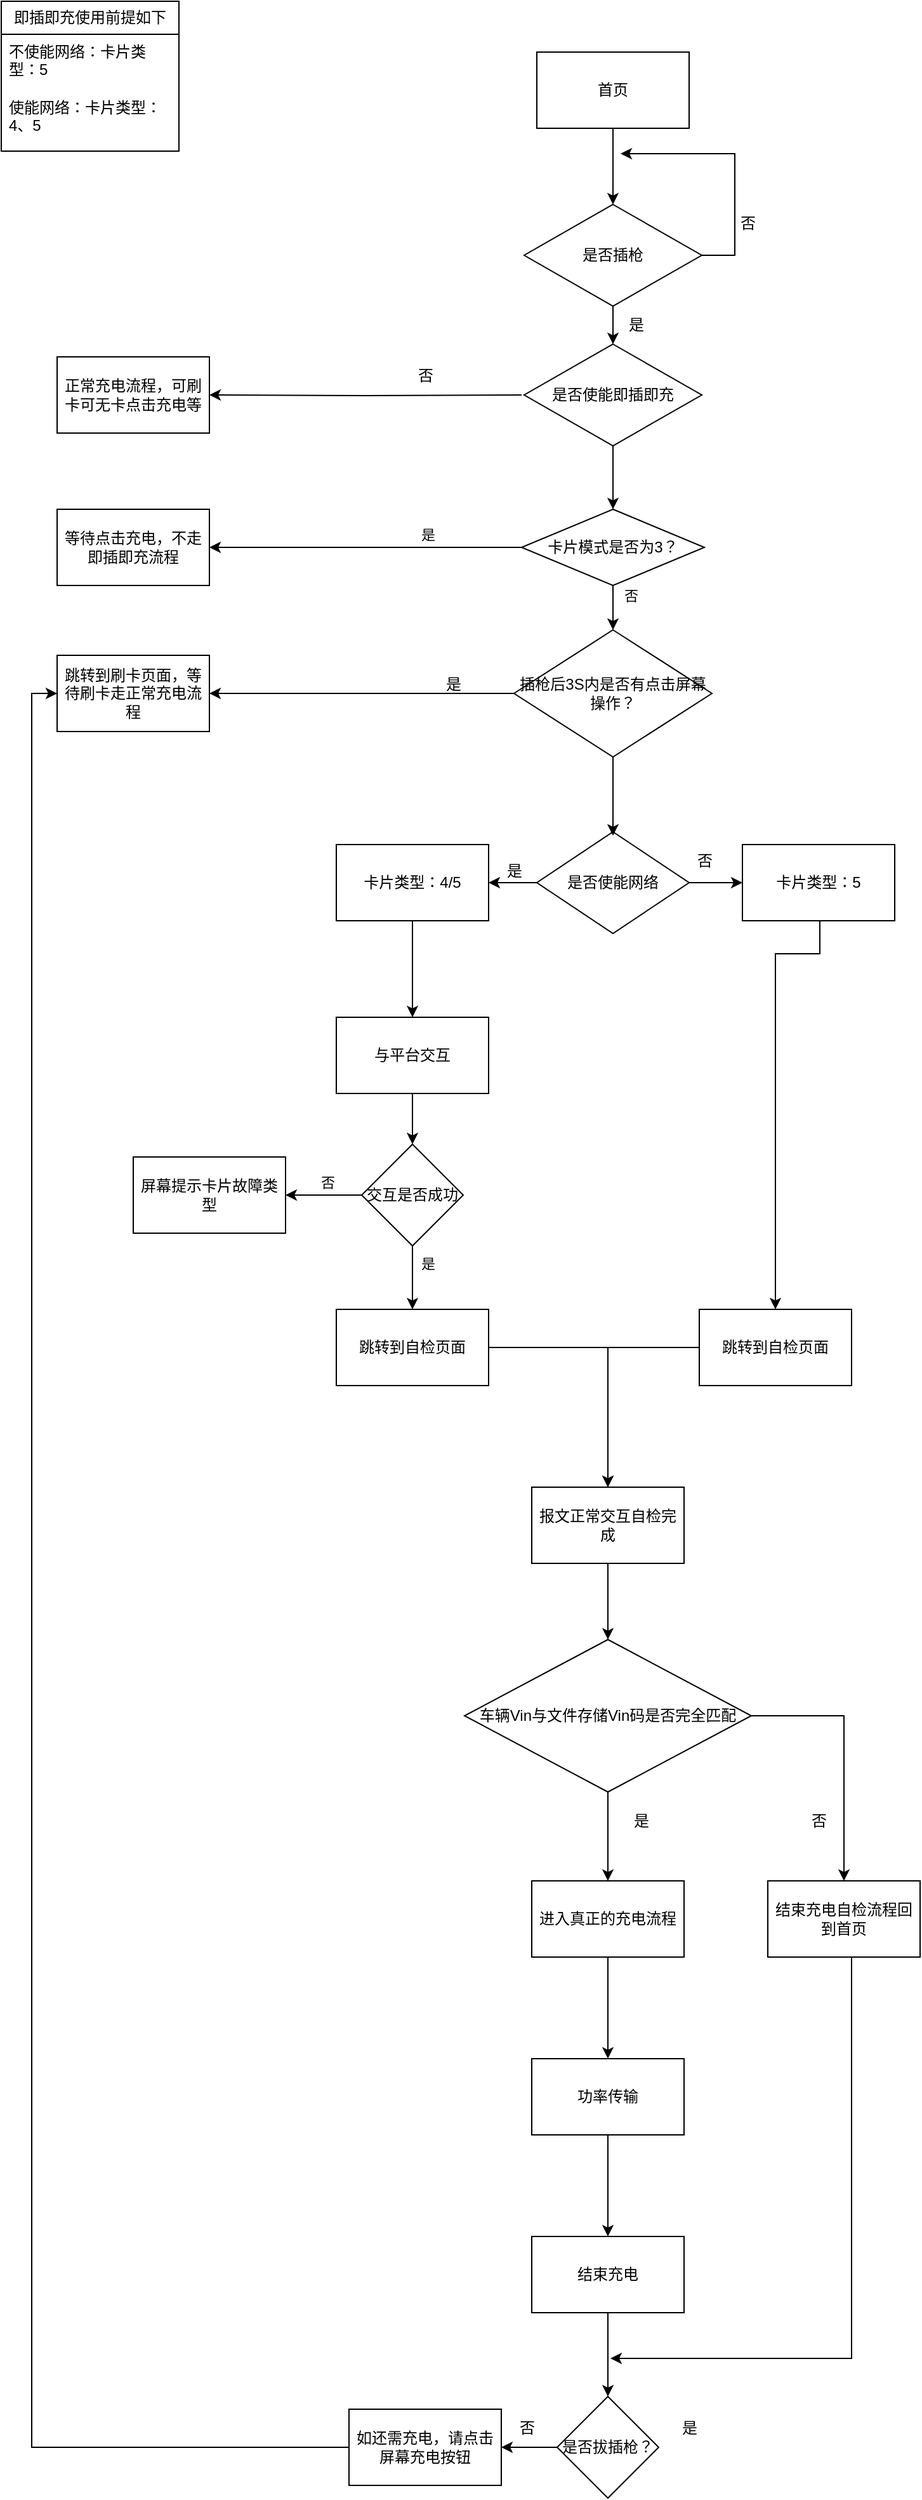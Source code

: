<mxfile version="26.1.0">
  <diagram name="第 1 页" id="9cIVjtcakUyVUGA3XNN7">
    <mxGraphModel dx="1449" dy="686" grid="1" gridSize="10" guides="1" tooltips="1" connect="1" arrows="1" fold="1" page="1" pageScale="1" pageWidth="827" pageHeight="1169" math="0" shadow="0">
      <root>
        <mxCell id="0" />
        <mxCell id="1" parent="0" />
        <mxCell id="ppGhZPvesxdBHtW0obNA-3" value="即插即充使用前提如下" style="swimlane;fontStyle=0;childLayout=stackLayout;horizontal=1;startSize=26;fillColor=none;horizontalStack=0;resizeParent=1;resizeParentMax=0;resizeLast=0;collapsible=1;marginBottom=0;whiteSpace=wrap;html=1;" vertex="1" parent="1">
          <mxGeometry y="10" width="140" height="118" as="geometry" />
        </mxCell>
        <mxCell id="ppGhZPvesxdBHtW0obNA-4" value="不使能网络：卡片类型：5" style="text;strokeColor=none;fillColor=none;align=left;verticalAlign=top;spacingLeft=4;spacingRight=4;overflow=hidden;rotatable=0;points=[[0,0.5],[1,0.5]];portConstraint=eastwest;whiteSpace=wrap;html=1;" vertex="1" parent="ppGhZPvesxdBHtW0obNA-3">
          <mxGeometry y="26" width="140" height="44" as="geometry" />
        </mxCell>
        <mxCell id="ppGhZPvesxdBHtW0obNA-7" value="使能网络：卡片类型：4、5" style="text;strokeColor=none;fillColor=none;align=left;verticalAlign=top;spacingLeft=4;spacingRight=4;overflow=hidden;rotatable=0;points=[[0,0.5],[1,0.5]];portConstraint=eastwest;whiteSpace=wrap;html=1;" vertex="1" parent="ppGhZPvesxdBHtW0obNA-3">
          <mxGeometry y="70" width="140" height="48" as="geometry" />
        </mxCell>
        <mxCell id="ppGhZPvesxdBHtW0obNA-15" value="首页" style="rounded=0;whiteSpace=wrap;html=1;" vertex="1" parent="1">
          <mxGeometry x="422" y="50" width="120" height="60" as="geometry" />
        </mxCell>
        <mxCell id="ppGhZPvesxdBHtW0obNA-119" value="" style="edgeStyle=orthogonalEdgeStyle;rounded=0;orthogonalLoop=1;jettySize=auto;html=1;exitX=0.5;exitY=1;exitDx=0;exitDy=0;" edge="1" parent="1" source="ppGhZPvesxdBHtW0obNA-15" target="ppGhZPvesxdBHtW0obNA-118">
          <mxGeometry relative="1" as="geometry">
            <mxPoint x="482" y="210" as="sourcePoint" />
          </mxGeometry>
        </mxCell>
        <mxCell id="ppGhZPvesxdBHtW0obNA-29" value="" style="edgeStyle=orthogonalEdgeStyle;rounded=0;orthogonalLoop=1;jettySize=auto;html=1;" edge="1" parent="1" source="ppGhZPvesxdBHtW0obNA-22" target="ppGhZPvesxdBHtW0obNA-28">
          <mxGeometry relative="1" as="geometry" />
        </mxCell>
        <mxCell id="ppGhZPvesxdBHtW0obNA-31" value="" style="edgeStyle=orthogonalEdgeStyle;rounded=0;orthogonalLoop=1;jettySize=auto;html=1;" edge="1" parent="1" source="ppGhZPvesxdBHtW0obNA-22" target="ppGhZPvesxdBHtW0obNA-30">
          <mxGeometry relative="1" as="geometry" />
        </mxCell>
        <mxCell id="ppGhZPvesxdBHtW0obNA-22" value="是否使能网络" style="rhombus;whiteSpace=wrap;html=1;rounded=0;" vertex="1" parent="1">
          <mxGeometry x="422" y="664" width="120" height="80" as="geometry" />
        </mxCell>
        <mxCell id="ppGhZPvesxdBHtW0obNA-28" value="卡片类型：5" style="rounded=0;whiteSpace=wrap;html=1;" vertex="1" parent="1">
          <mxGeometry x="584" y="674" width="120" height="60" as="geometry" />
        </mxCell>
        <mxCell id="ppGhZPvesxdBHtW0obNA-37" value="" style="edgeStyle=orthogonalEdgeStyle;rounded=0;orthogonalLoop=1;jettySize=auto;html=1;entryX=0.5;entryY=0;entryDx=0;entryDy=0;" edge="1" parent="1" source="ppGhZPvesxdBHtW0obNA-30" target="ppGhZPvesxdBHtW0obNA-38">
          <mxGeometry relative="1" as="geometry">
            <mxPoint x="324" y="800" as="targetPoint" />
          </mxGeometry>
        </mxCell>
        <mxCell id="ppGhZPvesxdBHtW0obNA-30" value="卡片类型：4/5" style="whiteSpace=wrap;html=1;rounded=0;" vertex="1" parent="1">
          <mxGeometry x="264" y="674" width="120" height="60" as="geometry" />
        </mxCell>
        <mxCell id="ppGhZPvesxdBHtW0obNA-34" value="否" style="text;html=1;align=center;verticalAlign=middle;resizable=0;points=[];autosize=1;strokeColor=none;fillColor=none;" vertex="1" parent="1">
          <mxGeometry x="534" y="672" width="40" height="30" as="geometry" />
        </mxCell>
        <mxCell id="ppGhZPvesxdBHtW0obNA-35" value="是" style="text;html=1;align=center;verticalAlign=middle;resizable=0;points=[];autosize=1;strokeColor=none;fillColor=none;" vertex="1" parent="1">
          <mxGeometry x="384" y="680" width="40" height="30" as="geometry" />
        </mxCell>
        <mxCell id="ppGhZPvesxdBHtW0obNA-46" value="" style="edgeStyle=orthogonalEdgeStyle;rounded=0;orthogonalLoop=1;jettySize=auto;html=1;" edge="1" parent="1" source="ppGhZPvesxdBHtW0obNA-38" target="ppGhZPvesxdBHtW0obNA-45">
          <mxGeometry relative="1" as="geometry" />
        </mxCell>
        <mxCell id="ppGhZPvesxdBHtW0obNA-38" value="与平台交互" style="whiteSpace=wrap;html=1;rounded=0;" vertex="1" parent="1">
          <mxGeometry x="264" y="810" width="120" height="60" as="geometry" />
        </mxCell>
        <mxCell id="ppGhZPvesxdBHtW0obNA-48" value="" style="edgeStyle=orthogonalEdgeStyle;rounded=0;orthogonalLoop=1;jettySize=auto;html=1;" edge="1" parent="1" source="ppGhZPvesxdBHtW0obNA-45" target="ppGhZPvesxdBHtW0obNA-47">
          <mxGeometry relative="1" as="geometry" />
        </mxCell>
        <mxCell id="ppGhZPvesxdBHtW0obNA-127" value="是" style="edgeLabel;html=1;align=center;verticalAlign=middle;resizable=0;points=[];" vertex="1" connectable="0" parent="ppGhZPvesxdBHtW0obNA-48">
          <mxGeometry x="-0.44" y="3" relative="1" as="geometry">
            <mxPoint x="9" as="offset" />
          </mxGeometry>
        </mxCell>
        <mxCell id="ppGhZPvesxdBHtW0obNA-50" value="" style="edgeStyle=orthogonalEdgeStyle;rounded=0;orthogonalLoop=1;jettySize=auto;html=1;" edge="1" parent="1" source="ppGhZPvesxdBHtW0obNA-45" target="ppGhZPvesxdBHtW0obNA-49">
          <mxGeometry relative="1" as="geometry" />
        </mxCell>
        <mxCell id="ppGhZPvesxdBHtW0obNA-126" value="否" style="edgeLabel;html=1;align=center;verticalAlign=middle;resizable=0;points=[];" vertex="1" connectable="0" parent="ppGhZPvesxdBHtW0obNA-50">
          <mxGeometry x="-0.1" y="-3" relative="1" as="geometry">
            <mxPoint y="-7" as="offset" />
          </mxGeometry>
        </mxCell>
        <mxCell id="ppGhZPvesxdBHtW0obNA-45" value="交互是否成功" style="rhombus;whiteSpace=wrap;html=1;rounded=0;" vertex="1" parent="1">
          <mxGeometry x="284" y="910" width="80" height="80" as="geometry" />
        </mxCell>
        <mxCell id="ppGhZPvesxdBHtW0obNA-61" value="" style="edgeStyle=orthogonalEdgeStyle;rounded=0;orthogonalLoop=1;jettySize=auto;html=1;" edge="1" parent="1" source="ppGhZPvesxdBHtW0obNA-47" target="ppGhZPvesxdBHtW0obNA-60">
          <mxGeometry relative="1" as="geometry" />
        </mxCell>
        <mxCell id="ppGhZPvesxdBHtW0obNA-47" value="跳转到自检页面" style="whiteSpace=wrap;html=1;rounded=0;" vertex="1" parent="1">
          <mxGeometry x="264" y="1040" width="120" height="60" as="geometry" />
        </mxCell>
        <mxCell id="ppGhZPvesxdBHtW0obNA-49" value="屏幕提示卡片故障类型" style="whiteSpace=wrap;html=1;rounded=0;" vertex="1" parent="1">
          <mxGeometry x="104" y="920" width="120" height="60" as="geometry" />
        </mxCell>
        <mxCell id="ppGhZPvesxdBHtW0obNA-53" value="" style="edgeStyle=orthogonalEdgeStyle;rounded=0;orthogonalLoop=1;jettySize=auto;html=1;entryX=0.5;entryY=0;entryDx=0;entryDy=0;" edge="1" parent="1" target="ppGhZPvesxdBHtW0obNA-59">
          <mxGeometry relative="1" as="geometry">
            <mxPoint x="644" y="734" as="sourcePoint" />
            <mxPoint x="644" y="804" as="targetPoint" />
            <Array as="points">
              <mxPoint x="645" y="734" />
              <mxPoint x="645" y="760" />
              <mxPoint x="610" y="760" />
            </Array>
          </mxGeometry>
        </mxCell>
        <mxCell id="ppGhZPvesxdBHtW0obNA-58" value="&lt;br&gt;&lt;div&gt;&lt;br&gt;&lt;/div&gt;" style="text;html=1;align=center;verticalAlign=middle;resizable=0;points=[];autosize=1;strokeColor=none;fillColor=none;" vertex="1" parent="1">
          <mxGeometry x="518" y="799" width="20" height="40" as="geometry" />
        </mxCell>
        <mxCell id="ppGhZPvesxdBHtW0obNA-62" style="edgeStyle=orthogonalEdgeStyle;rounded=0;orthogonalLoop=1;jettySize=auto;html=1;entryX=0.5;entryY=0;entryDx=0;entryDy=0;" edge="1" parent="1" source="ppGhZPvesxdBHtW0obNA-59" target="ppGhZPvesxdBHtW0obNA-60">
          <mxGeometry relative="1" as="geometry" />
        </mxCell>
        <mxCell id="ppGhZPvesxdBHtW0obNA-59" value="跳转到自检页面" style="whiteSpace=wrap;html=1;rounded=0;" vertex="1" parent="1">
          <mxGeometry x="550" y="1040" width="120" height="60" as="geometry" />
        </mxCell>
        <mxCell id="ppGhZPvesxdBHtW0obNA-66" value="" style="edgeStyle=orthogonalEdgeStyle;rounded=0;orthogonalLoop=1;jettySize=auto;html=1;" edge="1" parent="1" source="ppGhZPvesxdBHtW0obNA-60" target="ppGhZPvesxdBHtW0obNA-65">
          <mxGeometry relative="1" as="geometry" />
        </mxCell>
        <mxCell id="ppGhZPvesxdBHtW0obNA-60" value="报文正常交互自检完成" style="rounded=0;whiteSpace=wrap;html=1;" vertex="1" parent="1">
          <mxGeometry x="418" y="1180" width="120" height="60" as="geometry" />
        </mxCell>
        <mxCell id="ppGhZPvesxdBHtW0obNA-68" value="" style="edgeStyle=orthogonalEdgeStyle;rounded=0;orthogonalLoop=1;jettySize=auto;html=1;" edge="1" parent="1" source="ppGhZPvesxdBHtW0obNA-65" target="ppGhZPvesxdBHtW0obNA-67">
          <mxGeometry relative="1" as="geometry" />
        </mxCell>
        <mxCell id="ppGhZPvesxdBHtW0obNA-70" value="" style="edgeStyle=orthogonalEdgeStyle;rounded=0;orthogonalLoop=1;jettySize=auto;html=1;" edge="1" parent="1" source="ppGhZPvesxdBHtW0obNA-65" target="ppGhZPvesxdBHtW0obNA-69">
          <mxGeometry relative="1" as="geometry" />
        </mxCell>
        <mxCell id="ppGhZPvesxdBHtW0obNA-65" value="车辆Vin与文件存储Vin码是否完全匹配" style="rhombus;whiteSpace=wrap;html=1;rounded=0;" vertex="1" parent="1">
          <mxGeometry x="365" y="1300" width="226" height="120" as="geometry" />
        </mxCell>
        <mxCell id="ppGhZPvesxdBHtW0obNA-78" value="" style="edgeStyle=orthogonalEdgeStyle;rounded=0;orthogonalLoop=1;jettySize=auto;html=1;" edge="1" parent="1" source="ppGhZPvesxdBHtW0obNA-67" target="ppGhZPvesxdBHtW0obNA-77">
          <mxGeometry relative="1" as="geometry" />
        </mxCell>
        <mxCell id="ppGhZPvesxdBHtW0obNA-67" value="进入真正的充电流程" style="whiteSpace=wrap;html=1;rounded=0;" vertex="1" parent="1">
          <mxGeometry x="418" y="1490" width="120" height="60" as="geometry" />
        </mxCell>
        <mxCell id="ppGhZPvesxdBHtW0obNA-116" style="edgeStyle=orthogonalEdgeStyle;rounded=0;orthogonalLoop=1;jettySize=auto;html=1;" edge="1" parent="1" source="ppGhZPvesxdBHtW0obNA-69">
          <mxGeometry relative="1" as="geometry">
            <mxPoint x="480" y="1866" as="targetPoint" />
            <Array as="points">
              <mxPoint x="670" y="1866" />
            </Array>
          </mxGeometry>
        </mxCell>
        <mxCell id="ppGhZPvesxdBHtW0obNA-69" value="结束充电自检流程回到首页" style="whiteSpace=wrap;html=1;rounded=0;" vertex="1" parent="1">
          <mxGeometry x="604" y="1490" width="120" height="60" as="geometry" />
        </mxCell>
        <mxCell id="ppGhZPvesxdBHtW0obNA-71" value="是" style="text;html=1;align=center;verticalAlign=middle;resizable=0;points=[];autosize=1;strokeColor=none;fillColor=none;" vertex="1" parent="1">
          <mxGeometry x="484" y="1428" width="40" height="30" as="geometry" />
        </mxCell>
        <mxCell id="ppGhZPvesxdBHtW0obNA-72" value="否" style="text;html=1;align=center;verticalAlign=middle;resizable=0;points=[];autosize=1;strokeColor=none;fillColor=none;" vertex="1" parent="1">
          <mxGeometry x="624" y="1428" width="40" height="30" as="geometry" />
        </mxCell>
        <mxCell id="ppGhZPvesxdBHtW0obNA-80" value="" style="edgeStyle=orthogonalEdgeStyle;rounded=0;orthogonalLoop=1;jettySize=auto;html=1;" edge="1" parent="1" source="ppGhZPvesxdBHtW0obNA-77" target="ppGhZPvesxdBHtW0obNA-79">
          <mxGeometry relative="1" as="geometry" />
        </mxCell>
        <mxCell id="ppGhZPvesxdBHtW0obNA-77" value="功率传输" style="whiteSpace=wrap;html=1;rounded=0;" vertex="1" parent="1">
          <mxGeometry x="418" y="1630" width="120" height="60" as="geometry" />
        </mxCell>
        <mxCell id="ppGhZPvesxdBHtW0obNA-103" value="" style="edgeStyle=orthogonalEdgeStyle;rounded=0;orthogonalLoop=1;jettySize=auto;html=1;" edge="1" parent="1" source="ppGhZPvesxdBHtW0obNA-79" target="ppGhZPvesxdBHtW0obNA-102">
          <mxGeometry relative="1" as="geometry" />
        </mxCell>
        <mxCell id="ppGhZPvesxdBHtW0obNA-79" value="结束充电" style="whiteSpace=wrap;html=1;rounded=0;" vertex="1" parent="1">
          <mxGeometry x="418" y="1770" width="120" height="60" as="geometry" />
        </mxCell>
        <mxCell id="ppGhZPvesxdBHtW0obNA-89" value="" style="edgeStyle=orthogonalEdgeStyle;rounded=0;orthogonalLoop=1;jettySize=auto;html=1;" edge="1" parent="1" source="ppGhZPvesxdBHtW0obNA-84" target="ppGhZPvesxdBHtW0obNA-88">
          <mxGeometry relative="1" as="geometry" />
        </mxCell>
        <mxCell id="ppGhZPvesxdBHtW0obNA-90" value="是" style="edgeLabel;html=1;align=center;verticalAlign=middle;resizable=0;points=[];" vertex="1" connectable="0" parent="ppGhZPvesxdBHtW0obNA-89">
          <mxGeometry x="-0.431" y="-4" relative="1" as="geometry">
            <mxPoint x="-4" y="-6" as="offset" />
          </mxGeometry>
        </mxCell>
        <mxCell id="ppGhZPvesxdBHtW0obNA-94" value="" style="edgeStyle=orthogonalEdgeStyle;rounded=0;orthogonalLoop=1;jettySize=auto;html=1;" edge="1" parent="1" source="ppGhZPvesxdBHtW0obNA-84" target="ppGhZPvesxdBHtW0obNA-93">
          <mxGeometry relative="1" as="geometry" />
        </mxCell>
        <mxCell id="ppGhZPvesxdBHtW0obNA-95" value="否" style="edgeLabel;html=1;align=center;verticalAlign=middle;resizable=0;points=[];" vertex="1" connectable="0" parent="ppGhZPvesxdBHtW0obNA-94">
          <mxGeometry x="-0.64" y="4" relative="1" as="geometry">
            <mxPoint x="10" as="offset" />
          </mxGeometry>
        </mxCell>
        <mxCell id="ppGhZPvesxdBHtW0obNA-84" value="卡片模式是否为3？" style="rhombus;whiteSpace=wrap;html=1;rounded=0;" vertex="1" parent="1">
          <mxGeometry x="410" y="410" width="144" height="60" as="geometry" />
        </mxCell>
        <mxCell id="ppGhZPvesxdBHtW0obNA-88" value="等待点击充电，不走即插即充流程" style="whiteSpace=wrap;html=1;rounded=0;" vertex="1" parent="1">
          <mxGeometry x="44" y="410" width="120" height="60" as="geometry" />
        </mxCell>
        <mxCell id="ppGhZPvesxdBHtW0obNA-100" value="" style="edgeStyle=orthogonalEdgeStyle;rounded=0;orthogonalLoop=1;jettySize=auto;html=1;exitX=0;exitY=0.5;exitDx=0;exitDy=0;" edge="1" parent="1" source="ppGhZPvesxdBHtW0obNA-93" target="ppGhZPvesxdBHtW0obNA-99">
          <mxGeometry relative="1" as="geometry">
            <mxPoint x="406" y="565" as="sourcePoint" />
            <Array as="points" />
          </mxGeometry>
        </mxCell>
        <mxCell id="ppGhZPvesxdBHtW0obNA-136" style="edgeStyle=orthogonalEdgeStyle;rounded=0;orthogonalLoop=1;jettySize=auto;html=1;entryX=0.5;entryY=0.075;entryDx=0;entryDy=0;entryPerimeter=0;" edge="1" parent="1">
          <mxGeometry relative="1" as="geometry">
            <mxPoint x="482" y="667" as="targetPoint" />
            <mxPoint x="482" y="602" as="sourcePoint" />
          </mxGeometry>
        </mxCell>
        <mxCell id="ppGhZPvesxdBHtW0obNA-93" value="插枪后3S内是否有点击屏幕操作？" style="rhombus;whiteSpace=wrap;html=1;rounded=0;" vertex="1" parent="1">
          <mxGeometry x="404" y="505" width="156" height="100" as="geometry" />
        </mxCell>
        <mxCell id="ppGhZPvesxdBHtW0obNA-99" value="跳转到刷卡页面，等待刷卡走正常充电流程" style="whiteSpace=wrap;html=1;rounded=0;" vertex="1" parent="1">
          <mxGeometry x="44" y="525" width="120" height="60" as="geometry" />
        </mxCell>
        <mxCell id="ppGhZPvesxdBHtW0obNA-101" value="是" style="text;html=1;align=center;verticalAlign=middle;resizable=0;points=[];autosize=1;strokeColor=none;fillColor=none;" vertex="1" parent="1">
          <mxGeometry x="336" y="533" width="40" height="30" as="geometry" />
        </mxCell>
        <mxCell id="ppGhZPvesxdBHtW0obNA-109" style="edgeStyle=orthogonalEdgeStyle;rounded=0;orthogonalLoop=1;jettySize=auto;html=1;entryX=0;entryY=0.5;entryDx=0;entryDy=0;exitX=0;exitY=0.5;exitDx=0;exitDy=0;" edge="1" parent="1" source="ppGhZPvesxdBHtW0obNA-112" target="ppGhZPvesxdBHtW0obNA-99">
          <mxGeometry relative="1" as="geometry">
            <mxPoint x="310" y="2060" as="sourcePoint" />
          </mxGeometry>
        </mxCell>
        <mxCell id="ppGhZPvesxdBHtW0obNA-113" value="" style="edgeStyle=orthogonalEdgeStyle;rounded=0;orthogonalLoop=1;jettySize=auto;html=1;" edge="1" parent="1" source="ppGhZPvesxdBHtW0obNA-102" target="ppGhZPvesxdBHtW0obNA-112">
          <mxGeometry relative="1" as="geometry" />
        </mxCell>
        <mxCell id="ppGhZPvesxdBHtW0obNA-102" value="是否拔插枪？" style="rhombus;whiteSpace=wrap;html=1;rounded=0;" vertex="1" parent="1">
          <mxGeometry x="438" y="1896" width="80" height="80" as="geometry" />
        </mxCell>
        <mxCell id="ppGhZPvesxdBHtW0obNA-108" value="否" style="text;html=1;align=center;verticalAlign=middle;resizable=0;points=[];autosize=1;strokeColor=none;fillColor=none;" vertex="1" parent="1">
          <mxGeometry x="394" y="1906" width="40" height="30" as="geometry" />
        </mxCell>
        <mxCell id="ppGhZPvesxdBHtW0obNA-112" value="如还需充电，请点击屏幕充电按钮" style="whiteSpace=wrap;html=1;rounded=0;" vertex="1" parent="1">
          <mxGeometry x="274" y="1906" width="120" height="60" as="geometry" />
        </mxCell>
        <mxCell id="ppGhZPvesxdBHtW0obNA-115" value="是" style="text;html=1;align=center;verticalAlign=middle;resizable=0;points=[];autosize=1;strokeColor=none;fillColor=none;" vertex="1" parent="1">
          <mxGeometry x="522" y="1906" width="40" height="30" as="geometry" />
        </mxCell>
        <mxCell id="ppGhZPvesxdBHtW0obNA-120" value="" style="edgeStyle=orthogonalEdgeStyle;rounded=0;orthogonalLoop=1;jettySize=auto;html=1;entryX=0.5;entryY=0;entryDx=0;entryDy=0;" edge="1" parent="1" source="ppGhZPvesxdBHtW0obNA-118">
          <mxGeometry relative="1" as="geometry">
            <mxPoint x="482" y="280" as="targetPoint" />
          </mxGeometry>
        </mxCell>
        <mxCell id="ppGhZPvesxdBHtW0obNA-128" style="edgeStyle=orthogonalEdgeStyle;rounded=0;orthogonalLoop=1;jettySize=auto;html=1;exitX=1;exitY=0.5;exitDx=0;exitDy=0;" edge="1" parent="1" source="ppGhZPvesxdBHtW0obNA-118">
          <mxGeometry relative="1" as="geometry">
            <mxPoint x="488" y="130" as="targetPoint" />
            <Array as="points">
              <mxPoint x="578" y="210" />
              <mxPoint x="578" y="130" />
            </Array>
          </mxGeometry>
        </mxCell>
        <mxCell id="ppGhZPvesxdBHtW0obNA-132" value="" style="edgeStyle=orthogonalEdgeStyle;rounded=0;orthogonalLoop=1;jettySize=auto;html=1;" edge="1" parent="1" target="ppGhZPvesxdBHtW0obNA-131">
          <mxGeometry relative="1" as="geometry">
            <mxPoint x="410" y="320" as="sourcePoint" />
          </mxGeometry>
        </mxCell>
        <mxCell id="ppGhZPvesxdBHtW0obNA-118" value="是否插枪" style="rhombus;whiteSpace=wrap;html=1;rounded=0;" vertex="1" parent="1">
          <mxGeometry x="412" y="170" width="140" height="80" as="geometry" />
        </mxCell>
        <mxCell id="ppGhZPvesxdBHtW0obNA-122" value="是" style="text;html=1;align=center;verticalAlign=middle;resizable=0;points=[];autosize=1;strokeColor=none;fillColor=none;" vertex="1" parent="1">
          <mxGeometry x="480" y="250" width="40" height="30" as="geometry" />
        </mxCell>
        <mxCell id="ppGhZPvesxdBHtW0obNA-131" value="正常充电流程，可刷卡可无卡点击充电等" style="whiteSpace=wrap;html=1;rounded=0;" vertex="1" parent="1">
          <mxGeometry x="44" y="290" width="120" height="60" as="geometry" />
        </mxCell>
        <mxCell id="ppGhZPvesxdBHtW0obNA-133" value="否" style="text;html=1;align=center;verticalAlign=middle;resizable=0;points=[];autosize=1;strokeColor=none;fillColor=none;" vertex="1" parent="1">
          <mxGeometry x="314" y="290" width="40" height="30" as="geometry" />
        </mxCell>
        <mxCell id="ppGhZPvesxdBHtW0obNA-135" style="edgeStyle=orthogonalEdgeStyle;rounded=0;orthogonalLoop=1;jettySize=auto;html=1;entryX=0.5;entryY=0;entryDx=0;entryDy=0;" edge="1" parent="1" source="ppGhZPvesxdBHtW0obNA-134" target="ppGhZPvesxdBHtW0obNA-84">
          <mxGeometry relative="1" as="geometry" />
        </mxCell>
        <mxCell id="ppGhZPvesxdBHtW0obNA-134" value="是否使能即插即充" style="rhombus;whiteSpace=wrap;html=1;rounded=0;" vertex="1" parent="1">
          <mxGeometry x="412" y="280" width="140" height="80" as="geometry" />
        </mxCell>
        <mxCell id="ppGhZPvesxdBHtW0obNA-137" value="否" style="text;html=1;align=center;verticalAlign=middle;resizable=0;points=[];autosize=1;strokeColor=none;fillColor=none;" vertex="1" parent="1">
          <mxGeometry x="568" y="170" width="40" height="30" as="geometry" />
        </mxCell>
      </root>
    </mxGraphModel>
  </diagram>
</mxfile>
